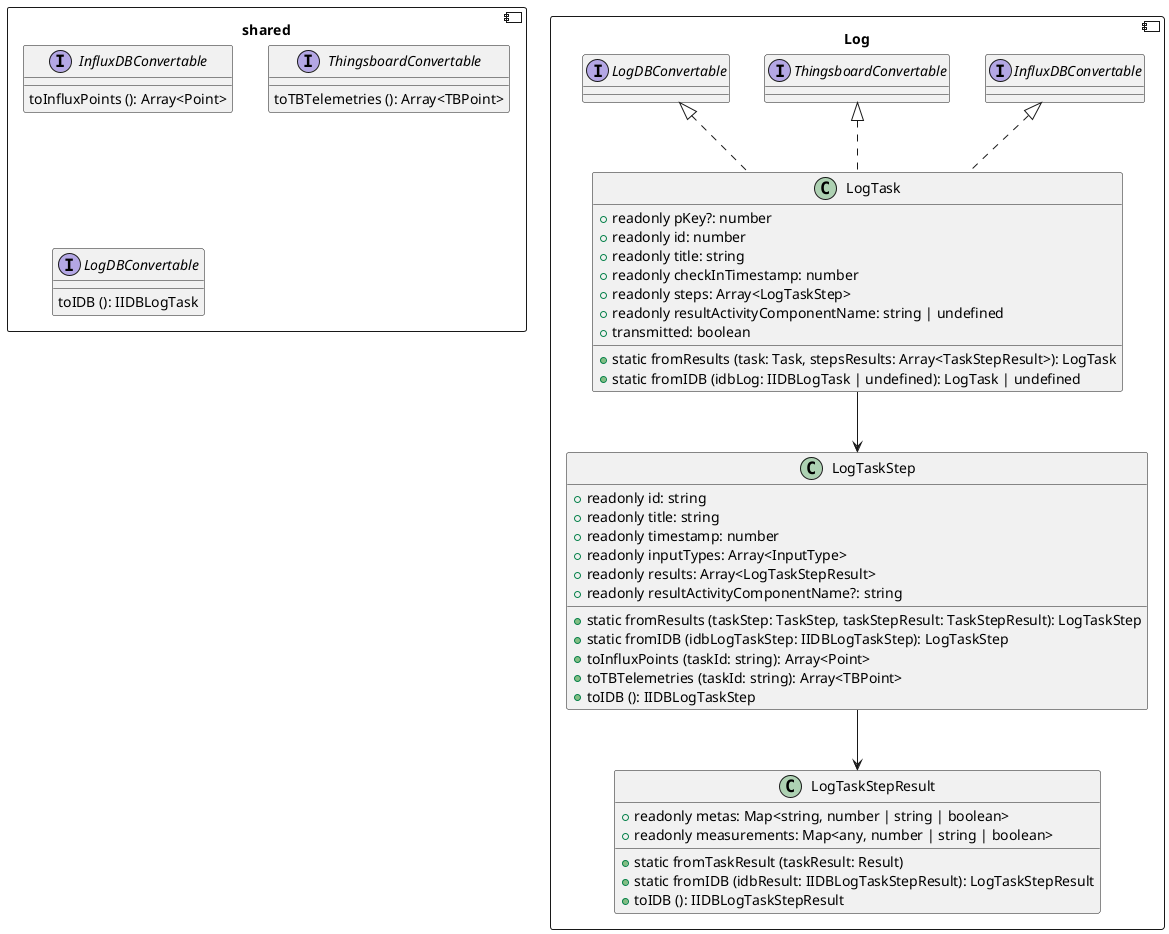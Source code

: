 @startuml
component shared {
    interface InfluxDBConvertable {
      toInfluxPoints (): Array<Point>
    }

    interface ThingsboardConvertable {
      toTBTelemetries (): Array<TBPoint>
    }

    interface LogDBConvertable {
      toIDB (): IIDBLogTask
    }
}

component Log {
    class LogTask implements InfluxDBConvertable, ThingsboardConvertable, LogDBConvertable {
        +readonly pKey?: number
        +readonly id: number
        +readonly title: string
        +readonly checkInTimestamp: number
        +readonly steps: Array<LogTaskStep>
        +readonly resultActivityComponentName: string | undefined
        +transmitted: boolean

        +static fromResults (task: Task, stepsResults: Array<TaskStepResult>): LogTask
        +static fromIDB (idbLog: IIDBLogTask | undefined): LogTask | undefined
    }

    class LogTaskStep {
      +readonly id: string
      +readonly title: string
      +readonly timestamp: number
      +readonly inputTypes: Array<InputType>
      +readonly results: Array<LogTaskStepResult>
      +readonly resultActivityComponentName?: string

      +static fromResults (taskStep: TaskStep, taskStepResult: TaskStepResult): LogTaskStep
      +static fromIDB (idbLogTaskStep: IIDBLogTaskStep): LogTaskStep
      +toInfluxPoints (taskId: string): Array<Point>
      +toTBTelemetries (taskId: string): Array<TBPoint>
      +toIDB (): IIDBLogTaskStep
    }
    LogTask --> LogTaskStep

    class LogTaskStepResult {
      +readonly metas: Map<string, number | string | boolean>
      +readonly measurements: Map<any, number | string | boolean>

      +static fromTaskResult (taskResult: Result)
      +static fromIDB (idbResult: IIDBLogTaskStepResult): LogTaskStepResult
      +toIDB (): IIDBLogTaskStepResult
    }
    LogTaskStep --> LogTaskStepResult
}
@enduml
